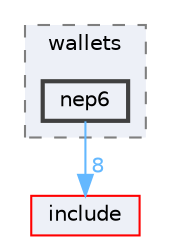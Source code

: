 digraph "src/wallets/nep6"
{
 // LATEX_PDF_SIZE
  bgcolor="transparent";
  edge [fontname=Helvetica,fontsize=10,labelfontname=Helvetica,labelfontsize=10];
  node [fontname=Helvetica,fontsize=10,shape=box,height=0.2,width=0.4];
  compound=true
  subgraph clusterdir_76b5cdca7f5053b8ef216244c555967e {
    graph [ bgcolor="#edf0f7", pencolor="grey50", label="wallets", fontname=Helvetica,fontsize=10 style="filled,dashed", URL="dir_76b5cdca7f5053b8ef216244c555967e.html",tooltip=""]
  dir_074c362554ec413f5ba7da1240da1c7b [label="nep6", fillcolor="#edf0f7", color="grey25", style="filled,bold", URL="dir_074c362554ec413f5ba7da1240da1c7b.html",tooltip=""];
  }
  dir_d44c64559bbebec7f509842c48db8b23 [label="include", fillcolor="#edf0f7", color="red", style="filled", URL="dir_d44c64559bbebec7f509842c48db8b23.html",tooltip=""];
  dir_074c362554ec413f5ba7da1240da1c7b->dir_d44c64559bbebec7f509842c48db8b23 [headlabel="8", labeldistance=1.5 headhref="dir_000038_000018.html" href="dir_000038_000018.html" color="steelblue1" fontcolor="steelblue1"];
}
